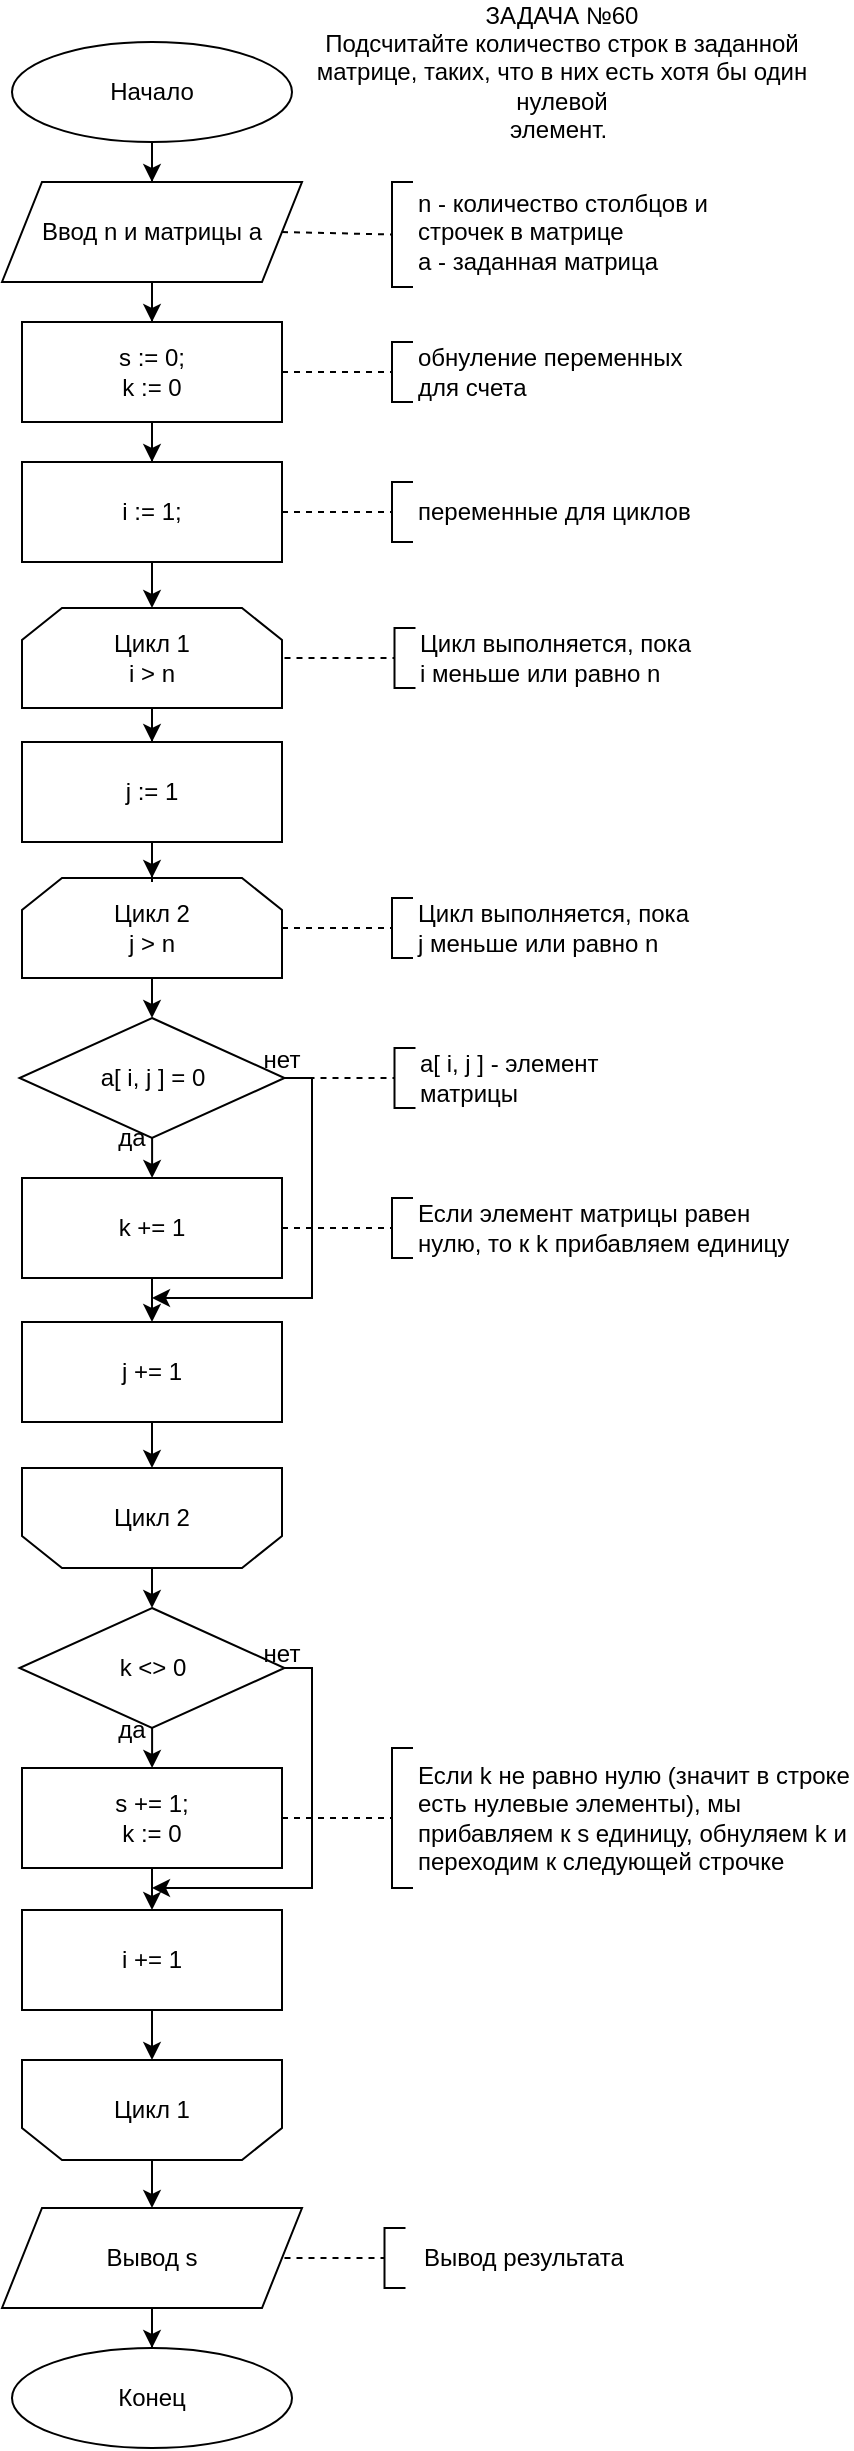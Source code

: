 <mxfile version="25.0.3">
  <diagram name="Страница — 1" id="4Kg0Tf7sulIaJiSPko5-">
    <mxGraphModel dx="1290" dy="567" grid="1" gridSize="10" guides="1" tooltips="1" connect="1" arrows="1" fold="1" page="1" pageScale="1" pageWidth="827" pageHeight="1169" math="0" shadow="0">
      <root>
        <mxCell id="0" />
        <mxCell id="1" parent="0" />
        <mxCell id="95z4vijOnVk0I-HdJjaz-1" style="edgeStyle=orthogonalEdgeStyle;rounded=0;orthogonalLoop=1;jettySize=auto;html=1;" parent="1" source="95z4vijOnVk0I-HdJjaz-2" target="95z4vijOnVk0I-HdJjaz-4" edge="1">
          <mxGeometry relative="1" as="geometry" />
        </mxCell>
        <mxCell id="95z4vijOnVk0I-HdJjaz-2" value="Начало" style="ellipse;whiteSpace=wrap;html=1;" parent="1" vertex="1">
          <mxGeometry x="100" y="60" width="140" height="50" as="geometry" />
        </mxCell>
        <mxCell id="95z4vijOnVk0I-HdJjaz-3" style="edgeStyle=orthogonalEdgeStyle;rounded=0;orthogonalLoop=1;jettySize=auto;html=1;" parent="1" source="95z4vijOnVk0I-HdJjaz-4" target="95z4vijOnVk0I-HdJjaz-5" edge="1">
          <mxGeometry relative="1" as="geometry" />
        </mxCell>
        <mxCell id="95z4vijOnVk0I-HdJjaz-4" value="Ввод n и матрицы a" style="shape=parallelogram;perimeter=parallelogramPerimeter;whiteSpace=wrap;html=1;fixedSize=1;" parent="1" vertex="1">
          <mxGeometry x="95" y="130" width="150" height="50" as="geometry" />
        </mxCell>
        <mxCell id="95z4vijOnVk0I-HdJjaz-12" style="edgeStyle=orthogonalEdgeStyle;rounded=0;orthogonalLoop=1;jettySize=auto;html=1;" parent="1" source="95z4vijOnVk0I-HdJjaz-5" target="95z4vijOnVk0I-HdJjaz-11" edge="1">
          <mxGeometry relative="1" as="geometry" />
        </mxCell>
        <mxCell id="95z4vijOnVk0I-HdJjaz-5" value="s := 0;&lt;div&gt;k := 0&lt;/div&gt;" style="rounded=0;whiteSpace=wrap;html=1;align=center;" parent="1" vertex="1">
          <mxGeometry x="105" y="200" width="130" height="50" as="geometry" />
        </mxCell>
        <mxCell id="95z4vijOnVk0I-HdJjaz-6" value="Конец" style="ellipse;whiteSpace=wrap;html=1;" parent="1" vertex="1">
          <mxGeometry x="100" y="1213" width="140" height="50" as="geometry" />
        </mxCell>
        <mxCell id="IHezsS5oB59YefZTbnLG-3" style="edgeStyle=orthogonalEdgeStyle;rounded=0;orthogonalLoop=1;jettySize=auto;html=1;entryX=0.5;entryY=0;entryDx=0;entryDy=0;" parent="1" source="95z4vijOnVk0I-HdJjaz-7" target="IHezsS5oB59YefZTbnLG-1" edge="1">
          <mxGeometry relative="1" as="geometry" />
        </mxCell>
        <mxCell id="95z4vijOnVk0I-HdJjaz-7" value="Цикл 1&lt;div&gt;i &amp;gt; n&lt;/div&gt;" style="shape=loopLimit;whiteSpace=wrap;html=1;" parent="1" vertex="1">
          <mxGeometry x="105" y="343" width="130" height="50" as="geometry" />
        </mxCell>
        <mxCell id="95z4vijOnVk0I-HdJjaz-24" style="edgeStyle=orthogonalEdgeStyle;rounded=0;orthogonalLoop=1;jettySize=auto;html=1;" parent="1" source="95z4vijOnVk0I-HdJjaz-8" target="95z4vijOnVk0I-HdJjaz-23" edge="1">
          <mxGeometry relative="1" as="geometry" />
        </mxCell>
        <mxCell id="95z4vijOnVk0I-HdJjaz-8" value="Цикл 2" style="shape=loopLimit;whiteSpace=wrap;html=1;direction=west;" parent="1" vertex="1">
          <mxGeometry x="105" y="773" width="130" height="50" as="geometry" />
        </mxCell>
        <mxCell id="IHezsS5oB59YefZTbnLG-2" style="edgeStyle=orthogonalEdgeStyle;rounded=0;orthogonalLoop=1;jettySize=auto;html=1;" parent="1" source="95z4vijOnVk0I-HdJjaz-11" target="95z4vijOnVk0I-HdJjaz-7" edge="1">
          <mxGeometry relative="1" as="geometry" />
        </mxCell>
        <mxCell id="95z4vijOnVk0I-HdJjaz-11" value="i := 1;" style="rounded=0;whiteSpace=wrap;html=1;align=center;" parent="1" vertex="1">
          <mxGeometry x="105" y="270" width="130" height="50" as="geometry" />
        </mxCell>
        <mxCell id="95z4vijOnVk0I-HdJjaz-17" style="edgeStyle=orthogonalEdgeStyle;rounded=0;orthogonalLoop=1;jettySize=auto;html=1;" parent="1" source="95z4vijOnVk0I-HdJjaz-14" target="95z4vijOnVk0I-HdJjaz-16" edge="1">
          <mxGeometry relative="1" as="geometry" />
        </mxCell>
        <mxCell id="95z4vijOnVk0I-HdJjaz-14" value="Цикл 2&lt;div&gt;j &amp;gt; n&lt;/div&gt;" style="shape=loopLimit;whiteSpace=wrap;html=1;" parent="1" vertex="1">
          <mxGeometry x="105" y="478" width="130" height="50" as="geometry" />
        </mxCell>
        <mxCell id="95z4vijOnVk0I-HdJjaz-19" style="edgeStyle=orthogonalEdgeStyle;rounded=0;orthogonalLoop=1;jettySize=auto;html=1;" parent="1" source="95z4vijOnVk0I-HdJjaz-16" target="95z4vijOnVk0I-HdJjaz-18" edge="1">
          <mxGeometry relative="1" as="geometry" />
        </mxCell>
        <mxCell id="95z4vijOnVk0I-HdJjaz-22" style="edgeStyle=orthogonalEdgeStyle;rounded=0;orthogonalLoop=1;jettySize=auto;html=1;" parent="1" source="95z4vijOnVk0I-HdJjaz-16" edge="1">
          <mxGeometry relative="1" as="geometry">
            <mxPoint x="170" y="688" as="targetPoint" />
            <Array as="points">
              <mxPoint x="250" y="578" />
              <mxPoint x="250" y="688" />
            </Array>
          </mxGeometry>
        </mxCell>
        <mxCell id="95z4vijOnVk0I-HdJjaz-16" value="a[ i, j ] = 0" style="rhombus;whiteSpace=wrap;html=1;" parent="1" vertex="1">
          <mxGeometry x="103.75" y="548" width="132.5" height="60" as="geometry" />
        </mxCell>
        <mxCell id="IHezsS5oB59YefZTbnLG-7" style="edgeStyle=orthogonalEdgeStyle;rounded=0;orthogonalLoop=1;jettySize=auto;html=1;entryX=0.5;entryY=0;entryDx=0;entryDy=0;" parent="1" source="95z4vijOnVk0I-HdJjaz-18" target="IHezsS5oB59YefZTbnLG-5" edge="1">
          <mxGeometry relative="1" as="geometry" />
        </mxCell>
        <mxCell id="95z4vijOnVk0I-HdJjaz-18" value="k += 1" style="rounded=0;whiteSpace=wrap;html=1;align=center;" parent="1" vertex="1">
          <mxGeometry x="105" y="628" width="130" height="50" as="geometry" />
        </mxCell>
        <mxCell id="95z4vijOnVk0I-HdJjaz-31" style="edgeStyle=orthogonalEdgeStyle;rounded=0;orthogonalLoop=1;jettySize=auto;html=1;entryX=0.5;entryY=0;entryDx=0;entryDy=0;" parent="1" source="95z4vijOnVk0I-HdJjaz-20" target="95z4vijOnVk0I-HdJjaz-30" edge="1">
          <mxGeometry relative="1" as="geometry" />
        </mxCell>
        <mxCell id="95z4vijOnVk0I-HdJjaz-20" value="Цикл 1" style="shape=loopLimit;whiteSpace=wrap;html=1;direction=west;" parent="1" vertex="1">
          <mxGeometry x="105" y="1069" width="130" height="50" as="geometry" />
        </mxCell>
        <mxCell id="95z4vijOnVk0I-HdJjaz-26" style="edgeStyle=orthogonalEdgeStyle;rounded=0;orthogonalLoop=1;jettySize=auto;html=1;" parent="1" source="95z4vijOnVk0I-HdJjaz-23" target="95z4vijOnVk0I-HdJjaz-25" edge="1">
          <mxGeometry relative="1" as="geometry" />
        </mxCell>
        <mxCell id="95z4vijOnVk0I-HdJjaz-29" style="edgeStyle=orthogonalEdgeStyle;rounded=0;orthogonalLoop=1;jettySize=auto;html=1;exitX=1;exitY=0.5;exitDx=0;exitDy=0;" parent="1" source="95z4vijOnVk0I-HdJjaz-23" edge="1">
          <mxGeometry relative="1" as="geometry">
            <mxPoint x="170" y="983" as="targetPoint" />
            <Array as="points">
              <mxPoint x="250" y="873" />
              <mxPoint x="250" y="983" />
            </Array>
          </mxGeometry>
        </mxCell>
        <mxCell id="95z4vijOnVk0I-HdJjaz-23" value="k &amp;lt;&amp;gt; 0" style="rhombus;whiteSpace=wrap;html=1;" parent="1" vertex="1">
          <mxGeometry x="103.75" y="843" width="132.5" height="60" as="geometry" />
        </mxCell>
        <mxCell id="IHezsS5oB59YefZTbnLG-10" style="edgeStyle=orthogonalEdgeStyle;rounded=0;orthogonalLoop=1;jettySize=auto;html=1;" parent="1" source="95z4vijOnVk0I-HdJjaz-25" target="IHezsS5oB59YefZTbnLG-9" edge="1">
          <mxGeometry relative="1" as="geometry" />
        </mxCell>
        <mxCell id="95z4vijOnVk0I-HdJjaz-25" value="s += 1;&lt;div&gt;k := 0&lt;/div&gt;" style="rounded=0;whiteSpace=wrap;html=1;align=center;" parent="1" vertex="1">
          <mxGeometry x="105" y="923" width="130" height="50" as="geometry" />
        </mxCell>
        <mxCell id="95z4vijOnVk0I-HdJjaz-32" style="edgeStyle=orthogonalEdgeStyle;rounded=0;orthogonalLoop=1;jettySize=auto;html=1;" parent="1" source="95z4vijOnVk0I-HdJjaz-30" target="95z4vijOnVk0I-HdJjaz-6" edge="1">
          <mxGeometry relative="1" as="geometry" />
        </mxCell>
        <mxCell id="95z4vijOnVk0I-HdJjaz-30" value="Вывод s" style="shape=parallelogram;perimeter=parallelogramPerimeter;whiteSpace=wrap;html=1;fixedSize=1;" parent="1" vertex="1">
          <mxGeometry x="95" y="1143" width="150" height="50" as="geometry" />
        </mxCell>
        <mxCell id="95z4vijOnVk0I-HdJjaz-33" value="" style="shape=partialRectangle;whiteSpace=wrap;html=1;bottom=1;right=1;left=1;top=0;fillColor=none;routingCenterX=-0.5;rotation=90;" parent="1" vertex="1">
          <mxGeometry x="268.75" y="151.25" width="52.5" height="10" as="geometry" />
        </mxCell>
        <mxCell id="95z4vijOnVk0I-HdJjaz-34" value="n - количество столбцов и строчек в матрице&lt;br&gt;a - заданная матрица" style="text;html=1;align=left;verticalAlign=middle;whiteSpace=wrap;rounded=0;" parent="1" vertex="1">
          <mxGeometry x="301" y="140" width="159" height="30" as="geometry" />
        </mxCell>
        <mxCell id="95z4vijOnVk0I-HdJjaz-35" value="" style="endArrow=none;dashed=1;html=1;rounded=0;entryX=0.5;entryY=1;entryDx=0;entryDy=0;" parent="1" target="95z4vijOnVk0I-HdJjaz-33" edge="1">
          <mxGeometry width="50" height="50" relative="1" as="geometry">
            <mxPoint x="235" y="155" as="sourcePoint" />
            <mxPoint x="550" y="360" as="targetPoint" />
          </mxGeometry>
        </mxCell>
        <mxCell id="95z4vijOnVk0I-HdJjaz-38" value="" style="shape=partialRectangle;whiteSpace=wrap;html=1;bottom=1;right=1;left=1;top=0;fillColor=none;routingCenterX=-0.5;rotation=90;" parent="1" vertex="1">
          <mxGeometry x="280" y="220" width="30" height="10" as="geometry" />
        </mxCell>
        <mxCell id="95z4vijOnVk0I-HdJjaz-39" value="обнуление переменных для счета" style="text;html=1;align=left;verticalAlign=middle;whiteSpace=wrap;rounded=0;" parent="1" vertex="1">
          <mxGeometry x="301" y="210" width="149" height="30" as="geometry" />
        </mxCell>
        <mxCell id="95z4vijOnVk0I-HdJjaz-40" value="" style="endArrow=none;dashed=1;html=1;rounded=0;entryX=0.5;entryY=1;entryDx=0;entryDy=0;" parent="1" target="95z4vijOnVk0I-HdJjaz-38" edge="1">
          <mxGeometry width="50" height="50" relative="1" as="geometry">
            <mxPoint x="235" y="225" as="sourcePoint" />
            <mxPoint x="550" y="430" as="targetPoint" />
          </mxGeometry>
        </mxCell>
        <mxCell id="95z4vijOnVk0I-HdJjaz-41" value="" style="shape=partialRectangle;whiteSpace=wrap;html=1;bottom=1;right=1;left=1;top=0;fillColor=none;routingCenterX=-0.5;rotation=90;" parent="1" vertex="1">
          <mxGeometry x="280" y="290" width="30" height="10" as="geometry" />
        </mxCell>
        <mxCell id="95z4vijOnVk0I-HdJjaz-42" value="переменные для циклов" style="text;html=1;align=left;verticalAlign=middle;whiteSpace=wrap;rounded=0;" parent="1" vertex="1">
          <mxGeometry x="301" y="280" width="140" height="30" as="geometry" />
        </mxCell>
        <mxCell id="95z4vijOnVk0I-HdJjaz-43" value="" style="endArrow=none;dashed=1;html=1;rounded=0;entryX=0.5;entryY=1;entryDx=0;entryDy=0;" parent="1" target="95z4vijOnVk0I-HdJjaz-41" edge="1">
          <mxGeometry width="50" height="50" relative="1" as="geometry">
            <mxPoint x="235" y="295" as="sourcePoint" />
            <mxPoint x="550" y="500" as="targetPoint" />
          </mxGeometry>
        </mxCell>
        <mxCell id="95z4vijOnVk0I-HdJjaz-46" value="" style="shape=partialRectangle;whiteSpace=wrap;html=1;bottom=1;right=1;left=1;top=0;fillColor=none;routingCenterX=-0.5;rotation=90;" parent="1" vertex="1">
          <mxGeometry x="281.25" y="363" width="30" height="10" as="geometry" />
        </mxCell>
        <mxCell id="95z4vijOnVk0I-HdJjaz-47" value="Цикл выполняется, пока i меньше или равно n" style="text;html=1;align=left;verticalAlign=middle;whiteSpace=wrap;rounded=0;" parent="1" vertex="1">
          <mxGeometry x="302.25" y="353" width="140" height="30" as="geometry" />
        </mxCell>
        <mxCell id="95z4vijOnVk0I-HdJjaz-48" value="" style="endArrow=none;dashed=1;html=1;rounded=0;entryX=0.5;entryY=1;entryDx=0;entryDy=0;" parent="1" target="95z4vijOnVk0I-HdJjaz-46" edge="1">
          <mxGeometry width="50" height="50" relative="1" as="geometry">
            <mxPoint x="236.25" y="368" as="sourcePoint" />
            <mxPoint x="551.25" y="573" as="targetPoint" />
          </mxGeometry>
        </mxCell>
        <mxCell id="95z4vijOnVk0I-HdJjaz-49" value="" style="shape=partialRectangle;whiteSpace=wrap;html=1;bottom=1;right=1;left=1;top=0;fillColor=none;routingCenterX=-0.5;rotation=90;" parent="1" vertex="1">
          <mxGeometry x="280" y="498" width="30" height="10" as="geometry" />
        </mxCell>
        <mxCell id="95z4vijOnVk0I-HdJjaz-50" value="Цикл выполняется, пока j меньше или равно n" style="text;html=1;align=left;verticalAlign=middle;whiteSpace=wrap;rounded=0;" parent="1" vertex="1">
          <mxGeometry x="301" y="488" width="140" height="30" as="geometry" />
        </mxCell>
        <mxCell id="95z4vijOnVk0I-HdJjaz-51" value="" style="endArrow=none;dashed=1;html=1;rounded=0;entryX=0.5;entryY=1;entryDx=0;entryDy=0;" parent="1" target="95z4vijOnVk0I-HdJjaz-49" edge="1">
          <mxGeometry width="50" height="50" relative="1" as="geometry">
            <mxPoint x="235" y="503" as="sourcePoint" />
            <mxPoint x="550" y="708" as="targetPoint" />
          </mxGeometry>
        </mxCell>
        <mxCell id="95z4vijOnVk0I-HdJjaz-52" value="" style="shape=partialRectangle;whiteSpace=wrap;html=1;bottom=1;right=1;left=1;top=0;fillColor=none;routingCenterX=-0.5;rotation=90;" parent="1" vertex="1">
          <mxGeometry x="281.25" y="573" width="30" height="10" as="geometry" />
        </mxCell>
        <mxCell id="95z4vijOnVk0I-HdJjaz-53" value="&lt;span style=&quot;text-align: center;&quot;&gt;a[ i, j ] - элемент матрицы&lt;/span&gt;" style="text;html=1;align=left;verticalAlign=middle;whiteSpace=wrap;rounded=0;" parent="1" vertex="1">
          <mxGeometry x="302.25" y="563" width="140" height="30" as="geometry" />
        </mxCell>
        <mxCell id="95z4vijOnVk0I-HdJjaz-54" value="" style="endArrow=none;dashed=1;html=1;rounded=0;entryX=0.5;entryY=1;entryDx=0;entryDy=0;" parent="1" target="95z4vijOnVk0I-HdJjaz-52" edge="1">
          <mxGeometry width="50" height="50" relative="1" as="geometry">
            <mxPoint x="236.25" y="578" as="sourcePoint" />
            <mxPoint x="551.25" y="783" as="targetPoint" />
          </mxGeometry>
        </mxCell>
        <mxCell id="95z4vijOnVk0I-HdJjaz-58" value="" style="shape=partialRectangle;whiteSpace=wrap;html=1;bottom=1;right=1;left=1;top=0;fillColor=none;routingCenterX=-0.5;rotation=90;" parent="1" vertex="1">
          <mxGeometry x="260" y="943" width="70" height="10" as="geometry" />
        </mxCell>
        <mxCell id="95z4vijOnVk0I-HdJjaz-59" value="Если k не равно нулю (значит в строке есть нулевые элементы), мы прибавляем к s единицу, обнуляем k и переходим к следующей строчке" style="text;html=1;align=left;verticalAlign=middle;whiteSpace=wrap;rounded=0;" parent="1" vertex="1">
          <mxGeometry x="301" y="933" width="219" height="30" as="geometry" />
        </mxCell>
        <mxCell id="95z4vijOnVk0I-HdJjaz-60" value="" style="endArrow=none;dashed=1;html=1;rounded=0;entryX=0.5;entryY=1;entryDx=0;entryDy=0;" parent="1" target="95z4vijOnVk0I-HdJjaz-58" edge="1">
          <mxGeometry width="50" height="50" relative="1" as="geometry">
            <mxPoint x="235" y="948" as="sourcePoint" />
            <mxPoint x="550" y="1153" as="targetPoint" />
          </mxGeometry>
        </mxCell>
        <mxCell id="95z4vijOnVk0I-HdJjaz-61" value="" style="shape=partialRectangle;whiteSpace=wrap;html=1;bottom=1;right=1;left=1;top=0;fillColor=none;routingCenterX=-0.5;rotation=90;" parent="1" vertex="1">
          <mxGeometry x="280" y="648" width="30" height="10" as="geometry" />
        </mxCell>
        <mxCell id="95z4vijOnVk0I-HdJjaz-62" value="Если элемент матрицы равен нулю, то к k прибавляем единицу" style="text;html=1;align=left;verticalAlign=middle;whiteSpace=wrap;rounded=0;" parent="1" vertex="1">
          <mxGeometry x="301" y="638" width="189" height="30" as="geometry" />
        </mxCell>
        <mxCell id="95z4vijOnVk0I-HdJjaz-63" value="" style="endArrow=none;dashed=1;html=1;rounded=0;entryX=0.5;entryY=1;entryDx=0;entryDy=0;" parent="1" target="95z4vijOnVk0I-HdJjaz-61" edge="1">
          <mxGeometry width="50" height="50" relative="1" as="geometry">
            <mxPoint x="235" y="653" as="sourcePoint" />
            <mxPoint x="550" y="858" as="targetPoint" />
          </mxGeometry>
        </mxCell>
        <mxCell id="95z4vijOnVk0I-HdJjaz-64" value="" style="shape=partialRectangle;whiteSpace=wrap;html=1;bottom=1;right=1;left=1;top=0;fillColor=none;routingCenterX=-0.5;rotation=90;" parent="1" vertex="1">
          <mxGeometry x="276.25" y="1163" width="30" height="10" as="geometry" />
        </mxCell>
        <mxCell id="95z4vijOnVk0I-HdJjaz-65" value="Вывод результата" style="text;html=1;align=center;verticalAlign=middle;whiteSpace=wrap;rounded=0;" parent="1" vertex="1">
          <mxGeometry x="296.25" y="1153" width="120" height="30" as="geometry" />
        </mxCell>
        <mxCell id="95z4vijOnVk0I-HdJjaz-66" value="" style="endArrow=none;dashed=1;html=1;rounded=0;entryX=0.5;entryY=1;entryDx=0;entryDy=0;" parent="1" target="95z4vijOnVk0I-HdJjaz-64" edge="1">
          <mxGeometry width="50" height="50" relative="1" as="geometry">
            <mxPoint x="236.25" y="1168" as="sourcePoint" />
            <mxPoint x="551.25" y="1383" as="targetPoint" />
          </mxGeometry>
        </mxCell>
        <mxCell id="95z4vijOnVk0I-HdJjaz-67" value="да" style="text;html=1;align=center;verticalAlign=middle;whiteSpace=wrap;rounded=0;" parent="1" vertex="1">
          <mxGeometry x="150" y="603" width="20" height="10" as="geometry" />
        </mxCell>
        <mxCell id="95z4vijOnVk0I-HdJjaz-68" value="да" style="text;html=1;align=center;verticalAlign=middle;whiteSpace=wrap;rounded=0;" parent="1" vertex="1">
          <mxGeometry x="150" y="899" width="20" height="10" as="geometry" />
        </mxCell>
        <mxCell id="95z4vijOnVk0I-HdJjaz-69" value="нет" style="text;html=1;align=center;verticalAlign=middle;whiteSpace=wrap;rounded=0;" parent="1" vertex="1">
          <mxGeometry x="225" y="564" width="20" height="10" as="geometry" />
        </mxCell>
        <mxCell id="95z4vijOnVk0I-HdJjaz-71" value="нет" style="text;html=1;align=center;verticalAlign=middle;whiteSpace=wrap;rounded=0;" parent="1" vertex="1">
          <mxGeometry x="225" y="861" width="20" height="10" as="geometry" />
        </mxCell>
        <mxCell id="LjntRzTPjs0ZNHsIucA5-1" value="ЗАДАЧА №60&lt;div&gt;Подсчитайте количество строк в заданной матрице, таких, что в них есть хотя бы один нулевой&lt;br/&gt;элемент.&amp;nbsp;&lt;br&gt;&lt;/div&gt;" style="text;html=1;align=center;verticalAlign=middle;whiteSpace=wrap;rounded=0;" parent="1" vertex="1">
          <mxGeometry x="240" y="60" width="270" height="30" as="geometry" />
        </mxCell>
        <mxCell id="IHezsS5oB59YefZTbnLG-4" style="edgeStyle=orthogonalEdgeStyle;rounded=0;orthogonalLoop=1;jettySize=auto;html=1;" parent="1" source="IHezsS5oB59YefZTbnLG-1" target="95z4vijOnVk0I-HdJjaz-14" edge="1">
          <mxGeometry relative="1" as="geometry" />
        </mxCell>
        <mxCell id="IHezsS5oB59YefZTbnLG-1" value="&lt;div&gt;j := 1&lt;/div&gt;" style="rounded=0;whiteSpace=wrap;html=1;align=center;" parent="1" vertex="1">
          <mxGeometry x="105" y="410" width="130" height="50" as="geometry" />
        </mxCell>
        <mxCell id="IHezsS5oB59YefZTbnLG-8" style="edgeStyle=orthogonalEdgeStyle;rounded=0;orthogonalLoop=1;jettySize=auto;html=1;" parent="1" source="IHezsS5oB59YefZTbnLG-5" target="95z4vijOnVk0I-HdJjaz-8" edge="1">
          <mxGeometry relative="1" as="geometry" />
        </mxCell>
        <mxCell id="IHezsS5oB59YefZTbnLG-5" value="j += 1" style="rounded=0;whiteSpace=wrap;html=1;align=center;" parent="1" vertex="1">
          <mxGeometry x="105" y="700" width="130" height="50" as="geometry" />
        </mxCell>
        <mxCell id="IHezsS5oB59YefZTbnLG-11" style="edgeStyle=orthogonalEdgeStyle;rounded=0;orthogonalLoop=1;jettySize=auto;html=1;" parent="1" source="IHezsS5oB59YefZTbnLG-9" target="95z4vijOnVk0I-HdJjaz-20" edge="1">
          <mxGeometry relative="1" as="geometry" />
        </mxCell>
        <mxCell id="IHezsS5oB59YefZTbnLG-9" value="i += 1" style="rounded=0;whiteSpace=wrap;html=1;align=center;" parent="1" vertex="1">
          <mxGeometry x="105" y="994" width="130" height="50" as="geometry" />
        </mxCell>
      </root>
    </mxGraphModel>
  </diagram>
</mxfile>
